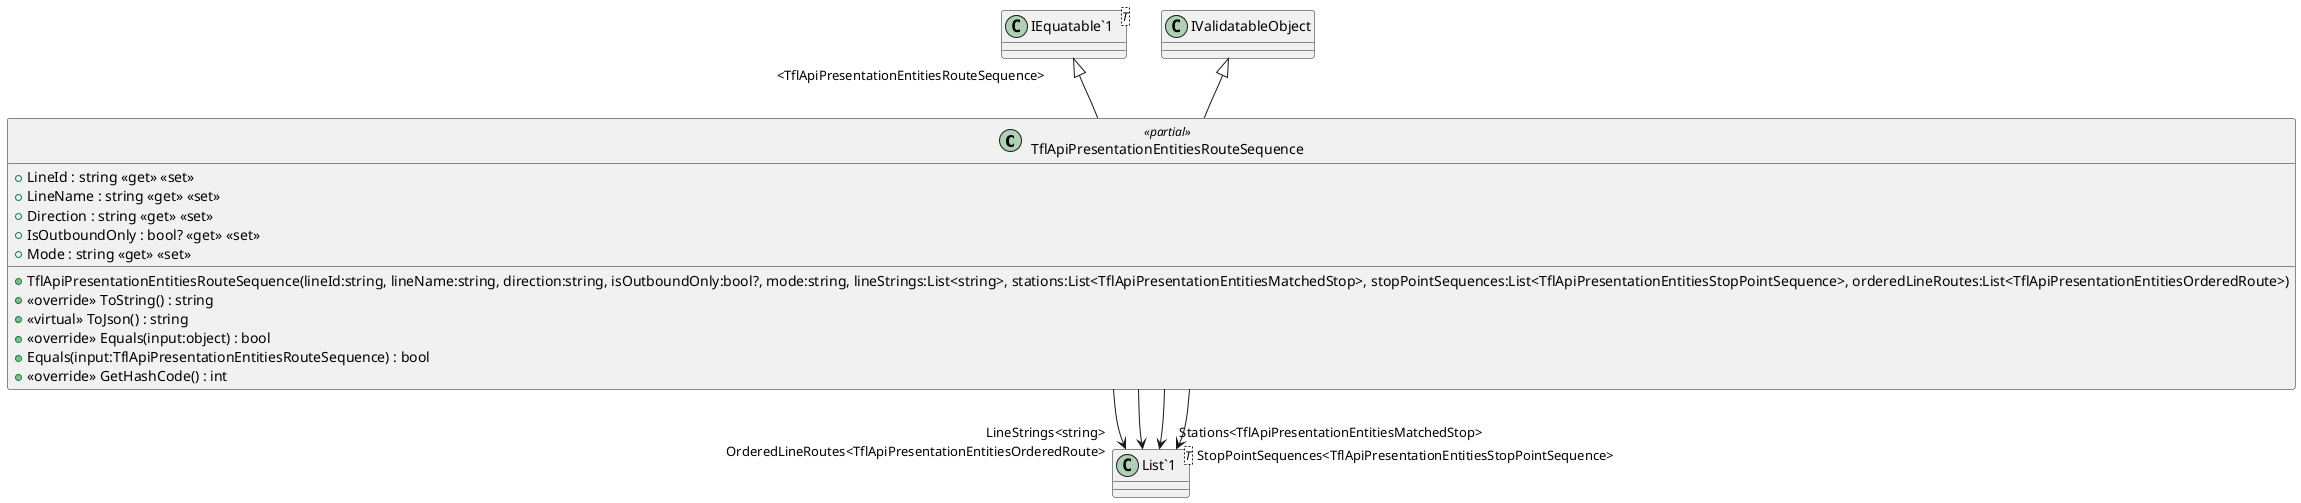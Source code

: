@startuml
class TflApiPresentationEntitiesRouteSequence <<partial>> {
    + TflApiPresentationEntitiesRouteSequence(lineId:string, lineName:string, direction:string, isOutboundOnly:bool?, mode:string, lineStrings:List<string>, stations:List<TflApiPresentationEntitiesMatchedStop>, stopPointSequences:List<TflApiPresentationEntitiesStopPointSequence>, orderedLineRoutes:List<TflApiPresentationEntitiesOrderedRoute>)
    + LineId : string <<get>> <<set>>
    + LineName : string <<get>> <<set>>
    + Direction : string <<get>> <<set>>
    + IsOutboundOnly : bool? <<get>> <<set>>
    + Mode : string <<get>> <<set>>
    + <<override>> ToString() : string
    + <<virtual>> ToJson() : string
    + <<override>> Equals(input:object) : bool
    + Equals(input:TflApiPresentationEntitiesRouteSequence) : bool
    + <<override>> GetHashCode() : int
}
class "IEquatable`1"<T> {
}
class "List`1"<T> {
}
"IEquatable`1" "<TflApiPresentationEntitiesRouteSequence>" <|-- TflApiPresentationEntitiesRouteSequence
IValidatableObject <|-- TflApiPresentationEntitiesRouteSequence
TflApiPresentationEntitiesRouteSequence --> "LineStrings<string>" "List`1"
TflApiPresentationEntitiesRouteSequence --> "Stations<TflApiPresentationEntitiesMatchedStop>" "List`1"
TflApiPresentationEntitiesRouteSequence --> "StopPointSequences<TflApiPresentationEntitiesStopPointSequence>" "List`1"
TflApiPresentationEntitiesRouteSequence --> "OrderedLineRoutes<TflApiPresentationEntitiesOrderedRoute>" "List`1"
@enduml
